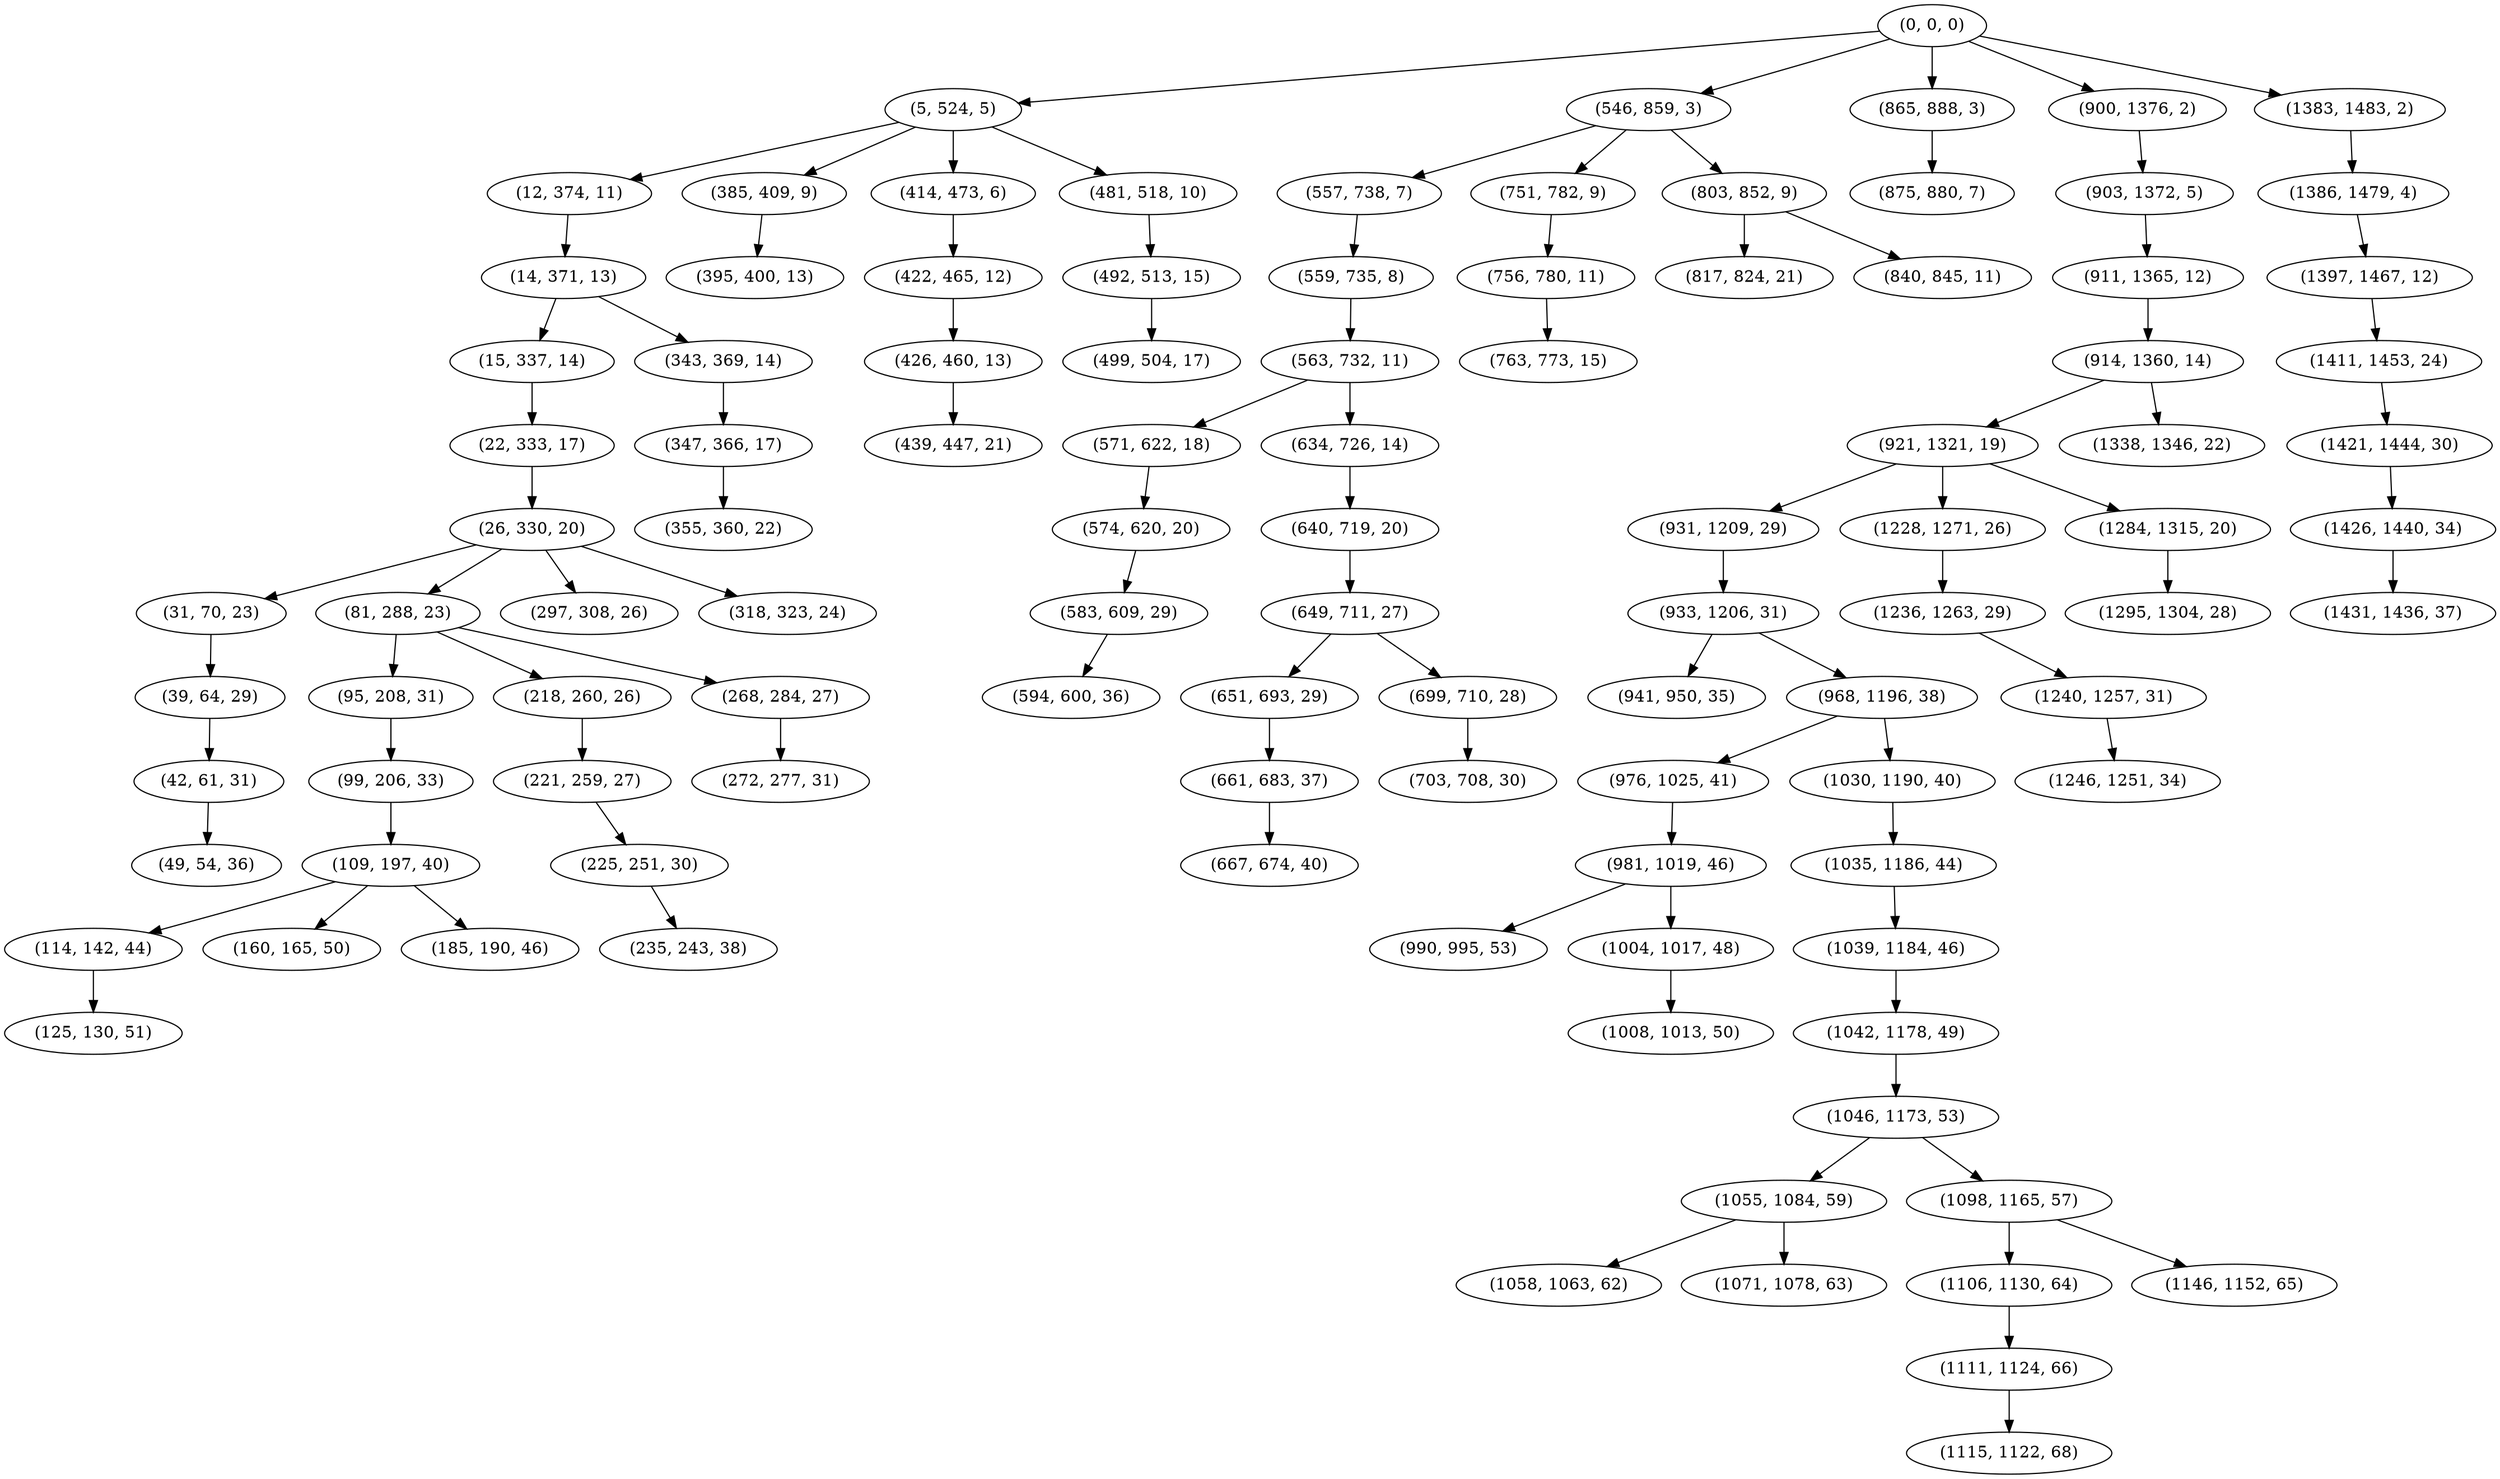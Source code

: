 digraph tree {
    "(0, 0, 0)";
    "(5, 524, 5)";
    "(12, 374, 11)";
    "(14, 371, 13)";
    "(15, 337, 14)";
    "(22, 333, 17)";
    "(26, 330, 20)";
    "(31, 70, 23)";
    "(39, 64, 29)";
    "(42, 61, 31)";
    "(49, 54, 36)";
    "(81, 288, 23)";
    "(95, 208, 31)";
    "(99, 206, 33)";
    "(109, 197, 40)";
    "(114, 142, 44)";
    "(125, 130, 51)";
    "(160, 165, 50)";
    "(185, 190, 46)";
    "(218, 260, 26)";
    "(221, 259, 27)";
    "(225, 251, 30)";
    "(235, 243, 38)";
    "(268, 284, 27)";
    "(272, 277, 31)";
    "(297, 308, 26)";
    "(318, 323, 24)";
    "(343, 369, 14)";
    "(347, 366, 17)";
    "(355, 360, 22)";
    "(385, 409, 9)";
    "(395, 400, 13)";
    "(414, 473, 6)";
    "(422, 465, 12)";
    "(426, 460, 13)";
    "(439, 447, 21)";
    "(481, 518, 10)";
    "(492, 513, 15)";
    "(499, 504, 17)";
    "(546, 859, 3)";
    "(557, 738, 7)";
    "(559, 735, 8)";
    "(563, 732, 11)";
    "(571, 622, 18)";
    "(574, 620, 20)";
    "(583, 609, 29)";
    "(594, 600, 36)";
    "(634, 726, 14)";
    "(640, 719, 20)";
    "(649, 711, 27)";
    "(651, 693, 29)";
    "(661, 683, 37)";
    "(667, 674, 40)";
    "(699, 710, 28)";
    "(703, 708, 30)";
    "(751, 782, 9)";
    "(756, 780, 11)";
    "(763, 773, 15)";
    "(803, 852, 9)";
    "(817, 824, 21)";
    "(840, 845, 11)";
    "(865, 888, 3)";
    "(875, 880, 7)";
    "(900, 1376, 2)";
    "(903, 1372, 5)";
    "(911, 1365, 12)";
    "(914, 1360, 14)";
    "(921, 1321, 19)";
    "(931, 1209, 29)";
    "(933, 1206, 31)";
    "(941, 950, 35)";
    "(968, 1196, 38)";
    "(976, 1025, 41)";
    "(981, 1019, 46)";
    "(990, 995, 53)";
    "(1004, 1017, 48)";
    "(1008, 1013, 50)";
    "(1030, 1190, 40)";
    "(1035, 1186, 44)";
    "(1039, 1184, 46)";
    "(1042, 1178, 49)";
    "(1046, 1173, 53)";
    "(1055, 1084, 59)";
    "(1058, 1063, 62)";
    "(1071, 1078, 63)";
    "(1098, 1165, 57)";
    "(1106, 1130, 64)";
    "(1111, 1124, 66)";
    "(1115, 1122, 68)";
    "(1146, 1152, 65)";
    "(1228, 1271, 26)";
    "(1236, 1263, 29)";
    "(1240, 1257, 31)";
    "(1246, 1251, 34)";
    "(1284, 1315, 20)";
    "(1295, 1304, 28)";
    "(1338, 1346, 22)";
    "(1383, 1483, 2)";
    "(1386, 1479, 4)";
    "(1397, 1467, 12)";
    "(1411, 1453, 24)";
    "(1421, 1444, 30)";
    "(1426, 1440, 34)";
    "(1431, 1436, 37)";
    "(0, 0, 0)" -> "(5, 524, 5)";
    "(0, 0, 0)" -> "(546, 859, 3)";
    "(0, 0, 0)" -> "(865, 888, 3)";
    "(0, 0, 0)" -> "(900, 1376, 2)";
    "(0, 0, 0)" -> "(1383, 1483, 2)";
    "(5, 524, 5)" -> "(12, 374, 11)";
    "(5, 524, 5)" -> "(385, 409, 9)";
    "(5, 524, 5)" -> "(414, 473, 6)";
    "(5, 524, 5)" -> "(481, 518, 10)";
    "(12, 374, 11)" -> "(14, 371, 13)";
    "(14, 371, 13)" -> "(15, 337, 14)";
    "(14, 371, 13)" -> "(343, 369, 14)";
    "(15, 337, 14)" -> "(22, 333, 17)";
    "(22, 333, 17)" -> "(26, 330, 20)";
    "(26, 330, 20)" -> "(31, 70, 23)";
    "(26, 330, 20)" -> "(81, 288, 23)";
    "(26, 330, 20)" -> "(297, 308, 26)";
    "(26, 330, 20)" -> "(318, 323, 24)";
    "(31, 70, 23)" -> "(39, 64, 29)";
    "(39, 64, 29)" -> "(42, 61, 31)";
    "(42, 61, 31)" -> "(49, 54, 36)";
    "(81, 288, 23)" -> "(95, 208, 31)";
    "(81, 288, 23)" -> "(218, 260, 26)";
    "(81, 288, 23)" -> "(268, 284, 27)";
    "(95, 208, 31)" -> "(99, 206, 33)";
    "(99, 206, 33)" -> "(109, 197, 40)";
    "(109, 197, 40)" -> "(114, 142, 44)";
    "(109, 197, 40)" -> "(160, 165, 50)";
    "(109, 197, 40)" -> "(185, 190, 46)";
    "(114, 142, 44)" -> "(125, 130, 51)";
    "(218, 260, 26)" -> "(221, 259, 27)";
    "(221, 259, 27)" -> "(225, 251, 30)";
    "(225, 251, 30)" -> "(235, 243, 38)";
    "(268, 284, 27)" -> "(272, 277, 31)";
    "(343, 369, 14)" -> "(347, 366, 17)";
    "(347, 366, 17)" -> "(355, 360, 22)";
    "(385, 409, 9)" -> "(395, 400, 13)";
    "(414, 473, 6)" -> "(422, 465, 12)";
    "(422, 465, 12)" -> "(426, 460, 13)";
    "(426, 460, 13)" -> "(439, 447, 21)";
    "(481, 518, 10)" -> "(492, 513, 15)";
    "(492, 513, 15)" -> "(499, 504, 17)";
    "(546, 859, 3)" -> "(557, 738, 7)";
    "(546, 859, 3)" -> "(751, 782, 9)";
    "(546, 859, 3)" -> "(803, 852, 9)";
    "(557, 738, 7)" -> "(559, 735, 8)";
    "(559, 735, 8)" -> "(563, 732, 11)";
    "(563, 732, 11)" -> "(571, 622, 18)";
    "(563, 732, 11)" -> "(634, 726, 14)";
    "(571, 622, 18)" -> "(574, 620, 20)";
    "(574, 620, 20)" -> "(583, 609, 29)";
    "(583, 609, 29)" -> "(594, 600, 36)";
    "(634, 726, 14)" -> "(640, 719, 20)";
    "(640, 719, 20)" -> "(649, 711, 27)";
    "(649, 711, 27)" -> "(651, 693, 29)";
    "(649, 711, 27)" -> "(699, 710, 28)";
    "(651, 693, 29)" -> "(661, 683, 37)";
    "(661, 683, 37)" -> "(667, 674, 40)";
    "(699, 710, 28)" -> "(703, 708, 30)";
    "(751, 782, 9)" -> "(756, 780, 11)";
    "(756, 780, 11)" -> "(763, 773, 15)";
    "(803, 852, 9)" -> "(817, 824, 21)";
    "(803, 852, 9)" -> "(840, 845, 11)";
    "(865, 888, 3)" -> "(875, 880, 7)";
    "(900, 1376, 2)" -> "(903, 1372, 5)";
    "(903, 1372, 5)" -> "(911, 1365, 12)";
    "(911, 1365, 12)" -> "(914, 1360, 14)";
    "(914, 1360, 14)" -> "(921, 1321, 19)";
    "(914, 1360, 14)" -> "(1338, 1346, 22)";
    "(921, 1321, 19)" -> "(931, 1209, 29)";
    "(921, 1321, 19)" -> "(1228, 1271, 26)";
    "(921, 1321, 19)" -> "(1284, 1315, 20)";
    "(931, 1209, 29)" -> "(933, 1206, 31)";
    "(933, 1206, 31)" -> "(941, 950, 35)";
    "(933, 1206, 31)" -> "(968, 1196, 38)";
    "(968, 1196, 38)" -> "(976, 1025, 41)";
    "(968, 1196, 38)" -> "(1030, 1190, 40)";
    "(976, 1025, 41)" -> "(981, 1019, 46)";
    "(981, 1019, 46)" -> "(990, 995, 53)";
    "(981, 1019, 46)" -> "(1004, 1017, 48)";
    "(1004, 1017, 48)" -> "(1008, 1013, 50)";
    "(1030, 1190, 40)" -> "(1035, 1186, 44)";
    "(1035, 1186, 44)" -> "(1039, 1184, 46)";
    "(1039, 1184, 46)" -> "(1042, 1178, 49)";
    "(1042, 1178, 49)" -> "(1046, 1173, 53)";
    "(1046, 1173, 53)" -> "(1055, 1084, 59)";
    "(1046, 1173, 53)" -> "(1098, 1165, 57)";
    "(1055, 1084, 59)" -> "(1058, 1063, 62)";
    "(1055, 1084, 59)" -> "(1071, 1078, 63)";
    "(1098, 1165, 57)" -> "(1106, 1130, 64)";
    "(1098, 1165, 57)" -> "(1146, 1152, 65)";
    "(1106, 1130, 64)" -> "(1111, 1124, 66)";
    "(1111, 1124, 66)" -> "(1115, 1122, 68)";
    "(1228, 1271, 26)" -> "(1236, 1263, 29)";
    "(1236, 1263, 29)" -> "(1240, 1257, 31)";
    "(1240, 1257, 31)" -> "(1246, 1251, 34)";
    "(1284, 1315, 20)" -> "(1295, 1304, 28)";
    "(1383, 1483, 2)" -> "(1386, 1479, 4)";
    "(1386, 1479, 4)" -> "(1397, 1467, 12)";
    "(1397, 1467, 12)" -> "(1411, 1453, 24)";
    "(1411, 1453, 24)" -> "(1421, 1444, 30)";
    "(1421, 1444, 30)" -> "(1426, 1440, 34)";
    "(1426, 1440, 34)" -> "(1431, 1436, 37)";
}
